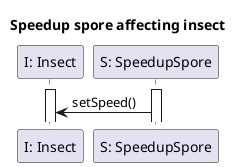 @startuml InsectSpeedUp

title Speedup spore affecting insect

participant "I: Insect" as I
participant "S: SpeedupSpore" as Sp

activate I
activate Sp

Sp -> I : setSpeed()

@enduml